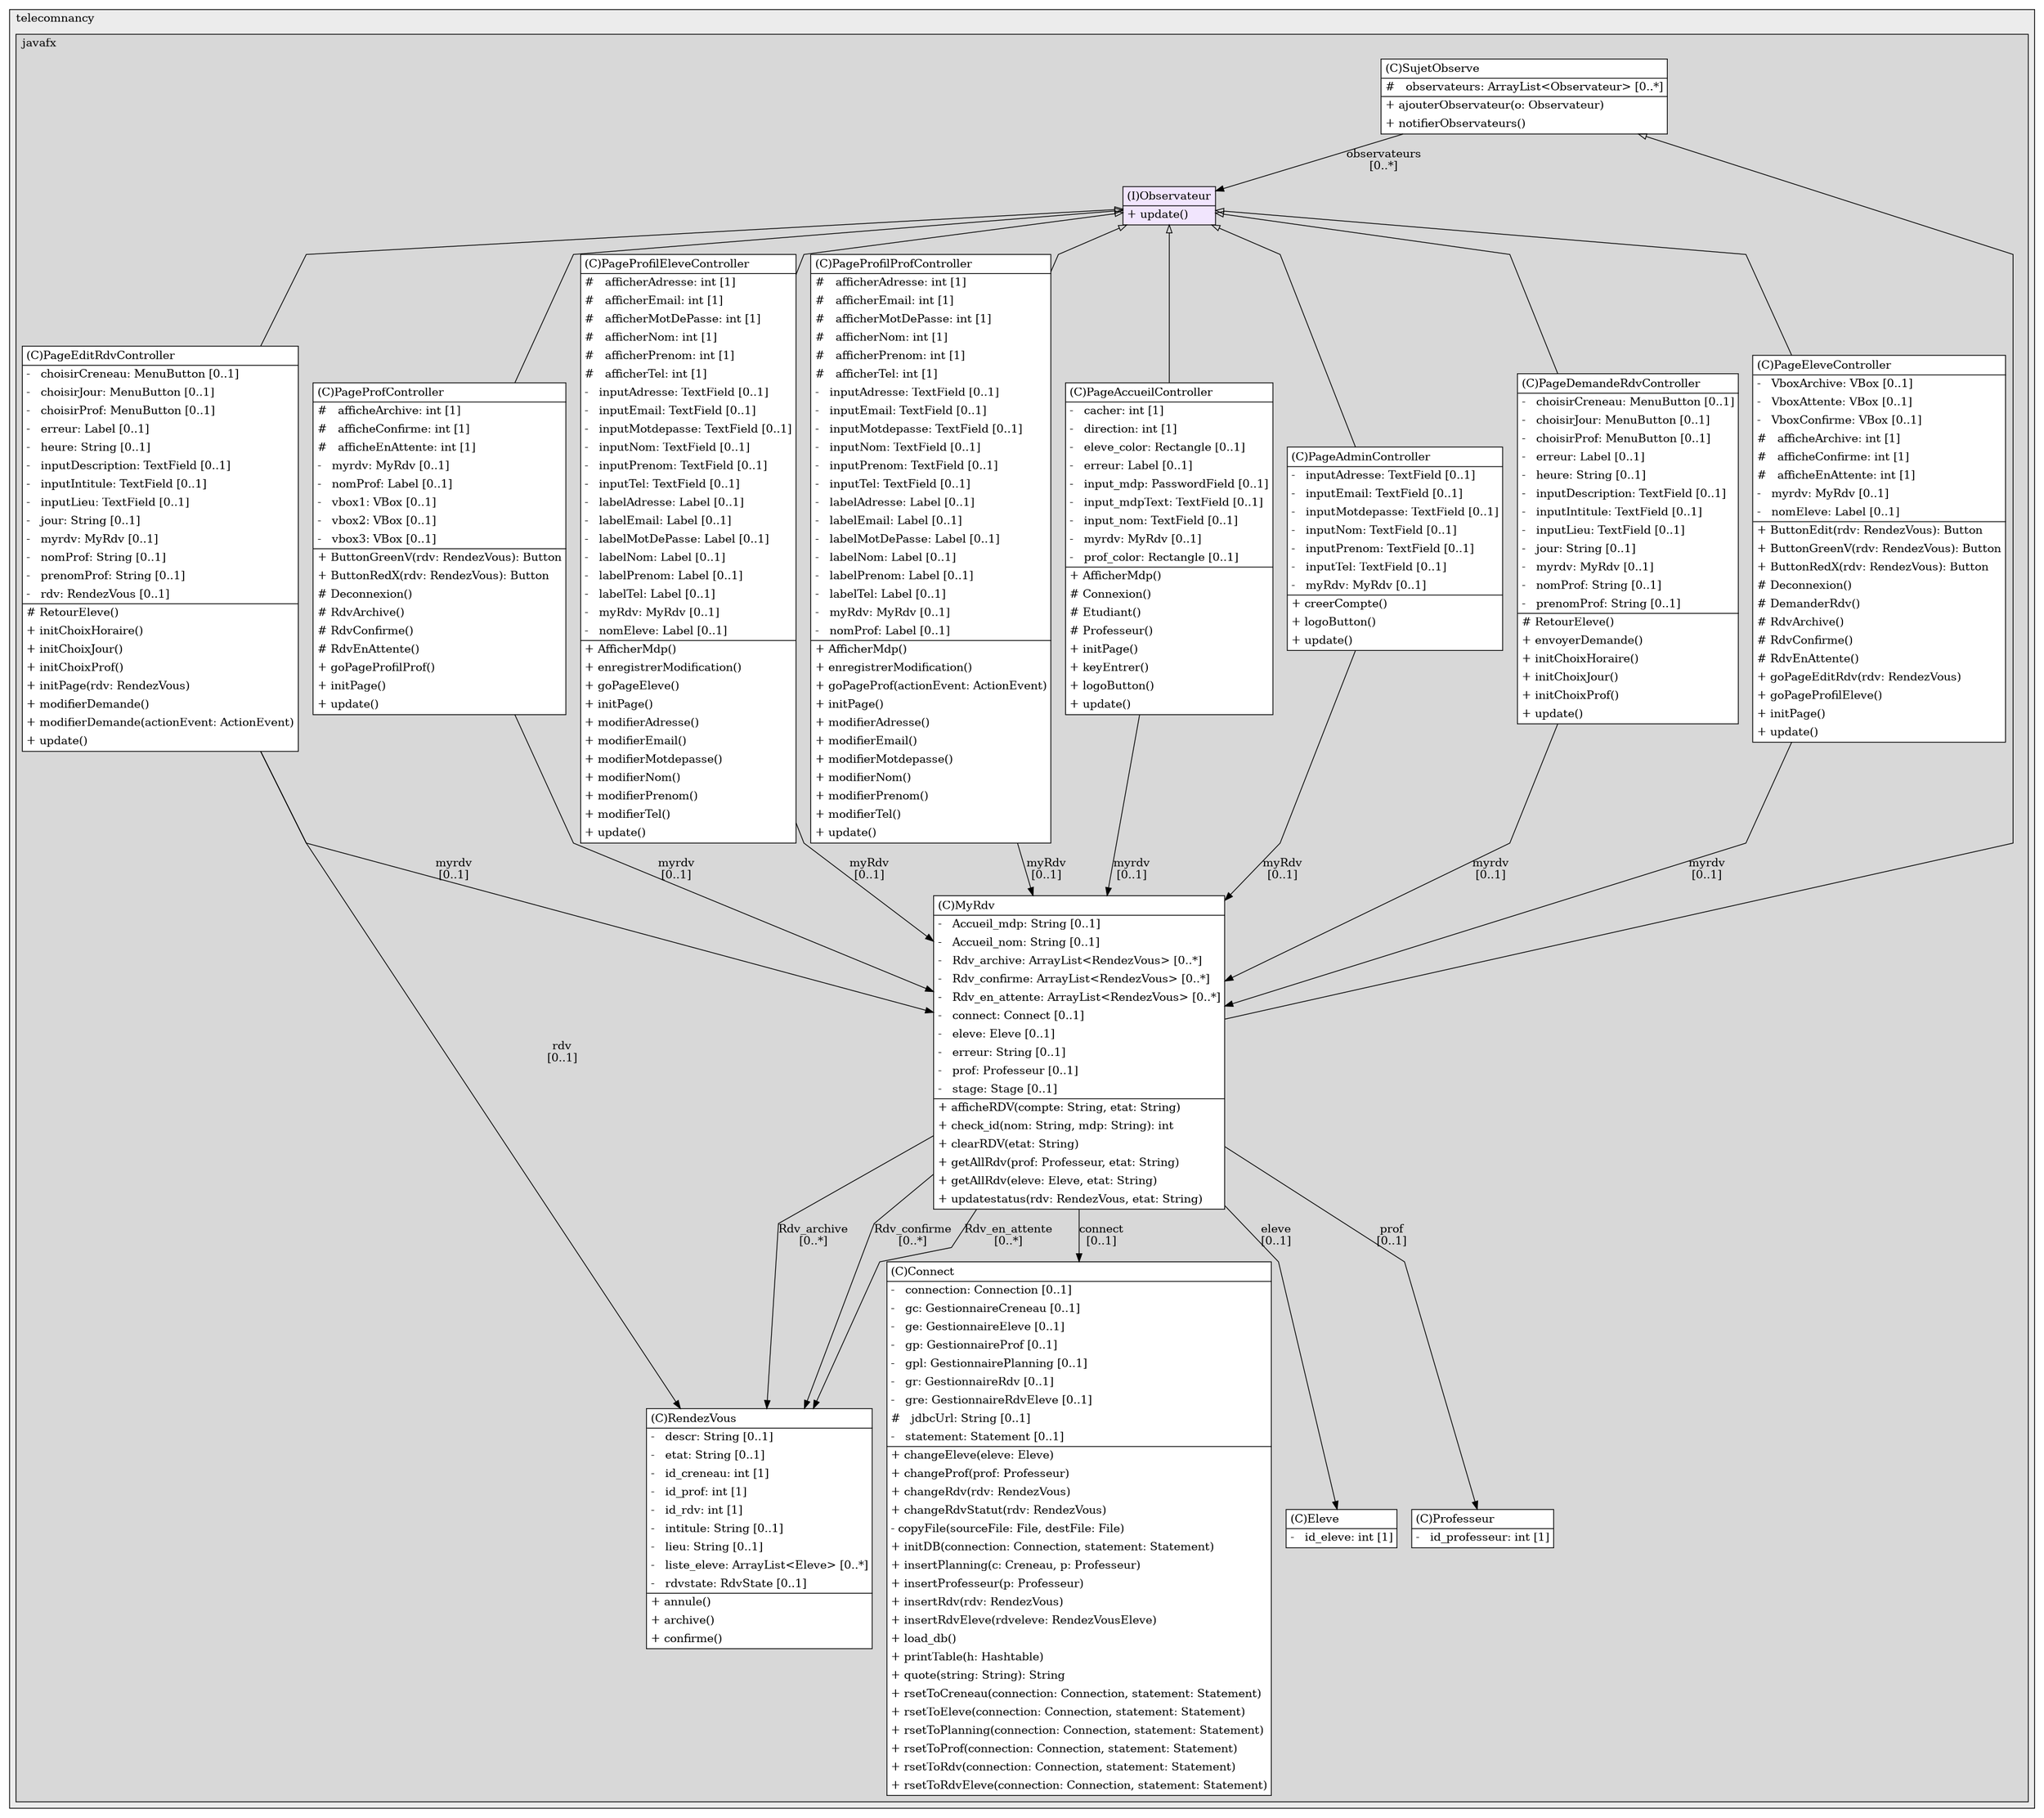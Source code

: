 @startuml

/' diagram meta data start
config=StructureConfiguration;
{
  "projectClassification": {
    "searchMode": "OpenProject", // OpenProject, AllProjects
    "includedProjects": "",
    "pathEndKeywords": "*.impl",
    "isClientPath": "",
    "isClientName": "",
    "isTestPath": "",
    "isTestName": "",
    "isMappingPath": "",
    "isMappingName": "",
    "isDataAccessPath": "",
    "isDataAccessName": "",
    "isDataStructurePath": "",
    "isDataStructureName": "",
    "isInterfaceStructuresPath": "",
    "isInterfaceStructuresName": "",
    "isEntryPointPath": "",
    "isEntryPointName": ""
  },
  "graphRestriction": {
    "classPackageExcludeFilter": "",
    "classPackageIncludeFilter": "",
    "classNameExcludeFilter": "",
    "classNameIncludeFilter": "",
    "methodNameExcludeFilter": "",
    "methodNameIncludeFilter": "",
    "removeByInheritance": "", // inheritance/annotation based filtering is done in a second step
    "removeByAnnotation": "",
    "removeByClassPackage": "", // cleanup the graph after inheritance/annotation based filtering is done
    "removeByClassName": "",
    "cutMappings": false,
    "cutEnum": true,
    "cutTests": true,
    "cutClient": true,
    "cutDataAccess": true,
    "cutInterfaceStructures": true,
    "cutDataStructures": true,
    "cutGetterAndSetter": true,
    "cutConstructors": true
  },
  "graphTraversal": {
    "forwardDepth": 3,
    "backwardDepth": 3,
    "classPackageExcludeFilter": "",
    "classPackageIncludeFilter": "",
    "classNameExcludeFilter": "",
    "classNameIncludeFilter": "",
    "methodNameExcludeFilter": "",
    "methodNameIncludeFilter": "",
    "hideMappings": false,
    "hideDataStructures": false,
    "hidePrivateMethods": true,
    "hideInterfaceCalls": true, // indirection: implementation -> interface (is hidden) -> implementation
    "onlyShowApplicationEntryPoints": false // root node is included
  },
  "details": {
    "aggregation": "GroupByClass", // ByClass, GroupByClass, None
    "showClassGenericTypes": true,
    "showMethods": true,
    "showMethodParameterNames": true,
    "showMethodParameterTypes": true,
    "showMethodReturnType": true,
    "showPackageLevels": 2,
    "showDetailedClassStructure": true
  },
  "rootClass": "eu.telecomnancy.javafx.Observateur.Observateur"
}
diagram meta data end '/



digraph g {
    rankdir="TB"
    splines=polyline
    

'nodes 
subgraph cluster_1529275494 { 
   	label=telecomnancy
	labeljust=l
	fillcolor="#ececec"
	style=filled
   
   subgraph cluster_1577443144 { 
   	label=javafx
	labeljust=l
	fillcolor="#d8d8d8"
	style=filled
   
   Connect68344481[
	label=<<TABLE BORDER="1" CELLBORDER="0" CELLPADDING="4" CELLSPACING="0">
<TR><TD ALIGN="LEFT" >(C)Connect</TD></TR>
<HR/>
<TR><TD ALIGN="LEFT" >-   connection: Connection [0..1]</TD></TR>
<TR><TD ALIGN="LEFT" >-   gc: GestionnaireCreneau [0..1]</TD></TR>
<TR><TD ALIGN="LEFT" >-   ge: GestionnaireEleve [0..1]</TD></TR>
<TR><TD ALIGN="LEFT" >-   gp: GestionnaireProf [0..1]</TD></TR>
<TR><TD ALIGN="LEFT" >-   gpl: GestionnairePlanning [0..1]</TD></TR>
<TR><TD ALIGN="LEFT" >-   gr: GestionnaireRdv [0..1]</TD></TR>
<TR><TD ALIGN="LEFT" >-   gre: GestionnaireRdvEleve [0..1]</TD></TR>
<TR><TD ALIGN="LEFT" >#   jdbcUrl: String [0..1]</TD></TR>
<TR><TD ALIGN="LEFT" >-   statement: Statement [0..1]</TD></TR>
<HR/>
<TR><TD ALIGN="LEFT" >+ changeEleve(eleve: Eleve)</TD></TR>
<TR><TD ALIGN="LEFT" >+ changeProf(prof: Professeur)</TD></TR>
<TR><TD ALIGN="LEFT" >+ changeRdv(rdv: RendezVous)</TD></TR>
<TR><TD ALIGN="LEFT" >+ changeRdvStatut(rdv: RendezVous)</TD></TR>
<TR><TD ALIGN="LEFT" >- copyFile(sourceFile: File, destFile: File)</TD></TR>
<TR><TD ALIGN="LEFT" >+ initDB(connection: Connection, statement: Statement)</TD></TR>
<TR><TD ALIGN="LEFT" >+ insertPlanning(c: Creneau, p: Professeur)</TD></TR>
<TR><TD ALIGN="LEFT" >+ insertProfesseur(p: Professeur)</TD></TR>
<TR><TD ALIGN="LEFT" >+ insertRdv(rdv: RendezVous)</TD></TR>
<TR><TD ALIGN="LEFT" >+ insertRdvEleve(rdveleve: RendezVousEleve)</TD></TR>
<TR><TD ALIGN="LEFT" >+ load_db()</TD></TR>
<TR><TD ALIGN="LEFT" >+ printTable(h: Hashtable)</TD></TR>
<TR><TD ALIGN="LEFT" >+ quote(string: String): String</TD></TR>
<TR><TD ALIGN="LEFT" >+ rsetToCreneau(connection: Connection, statement: Statement)</TD></TR>
<TR><TD ALIGN="LEFT" >+ rsetToEleve(connection: Connection, statement: Statement)</TD></TR>
<TR><TD ALIGN="LEFT" >+ rsetToPlanning(connection: Connection, statement: Statement)</TD></TR>
<TR><TD ALIGN="LEFT" >+ rsetToProf(connection: Connection, statement: Statement)</TD></TR>
<TR><TD ALIGN="LEFT" >+ rsetToRdv(connection: Connection, statement: Statement)</TD></TR>
<TR><TD ALIGN="LEFT" >+ rsetToRdvEleve(connection: Connection, statement: Statement)</TD></TR>
</TABLE>>
	style=filled
	margin=0
	shape=plaintext
	fillcolor="#FFFFFF"
];

Eleve117292252[
	label=<<TABLE BORDER="1" CELLBORDER="0" CELLPADDING="4" CELLSPACING="0">
<TR><TD ALIGN="LEFT" >(C)Eleve</TD></TR>
<HR/>
<TR><TD ALIGN="LEFT" >-   id_eleve: int [1]</TD></TR>
</TABLE>>
	style=filled
	margin=0
	shape=plaintext
	fillcolor="#FFFFFF"
];

MyRdv1390915909[
	label=<<TABLE BORDER="1" CELLBORDER="0" CELLPADDING="4" CELLSPACING="0">
<TR><TD ALIGN="LEFT" >(C)MyRdv</TD></TR>
<HR/>
<TR><TD ALIGN="LEFT" >-   Accueil_mdp: String [0..1]</TD></TR>
<TR><TD ALIGN="LEFT" >-   Accueil_nom: String [0..1]</TD></TR>
<TR><TD ALIGN="LEFT" >-   Rdv_archive: ArrayList&lt;RendezVous&gt; [0..*]</TD></TR>
<TR><TD ALIGN="LEFT" >-   Rdv_confirme: ArrayList&lt;RendezVous&gt; [0..*]</TD></TR>
<TR><TD ALIGN="LEFT" >-   Rdv_en_attente: ArrayList&lt;RendezVous&gt; [0..*]</TD></TR>
<TR><TD ALIGN="LEFT" >-   connect: Connect [0..1]</TD></TR>
<TR><TD ALIGN="LEFT" >-   eleve: Eleve [0..1]</TD></TR>
<TR><TD ALIGN="LEFT" >-   erreur: String [0..1]</TD></TR>
<TR><TD ALIGN="LEFT" >-   prof: Professeur [0..1]</TD></TR>
<TR><TD ALIGN="LEFT" >-   stage: Stage [0..1]</TD></TR>
<HR/>
<TR><TD ALIGN="LEFT" >+ afficheRDV(compte: String, etat: String)</TD></TR>
<TR><TD ALIGN="LEFT" >+ check_id(nom: String, mdp: String): int</TD></TR>
<TR><TD ALIGN="LEFT" >+ clearRDV(etat: String)</TD></TR>
<TR><TD ALIGN="LEFT" >+ getAllRdv(prof: Professeur, etat: String)</TD></TR>
<TR><TD ALIGN="LEFT" >+ getAllRdv(eleve: Eleve, etat: String)</TD></TR>
<TR><TD ALIGN="LEFT" >+ updatestatus(rdv: RendezVous, etat: String)</TD></TR>
</TABLE>>
	style=filled
	margin=0
	shape=plaintext
	fillcolor="#FFFFFF"
];

Observateur1669979422[
	label=<<TABLE BORDER="1" CELLBORDER="0" CELLPADDING="4" CELLSPACING="0">
<TR><TD ALIGN="LEFT" >(I)Observateur</TD></TR>
<HR/>
<TR><TD ALIGN="LEFT" >+ update()</TD></TR>
</TABLE>>
	style=filled
	margin=0
	shape=plaintext
	fillcolor="#F1E5FD"
];

PageAccueilController1829495040[
	label=<<TABLE BORDER="1" CELLBORDER="0" CELLPADDING="4" CELLSPACING="0">
<TR><TD ALIGN="LEFT" >(C)PageAccueilController</TD></TR>
<HR/>
<TR><TD ALIGN="LEFT" >-   cacher: int [1]</TD></TR>
<TR><TD ALIGN="LEFT" >-   direction: int [1]</TD></TR>
<TR><TD ALIGN="LEFT" >-   eleve_color: Rectangle [0..1]</TD></TR>
<TR><TD ALIGN="LEFT" >-   erreur: Label [0..1]</TD></TR>
<TR><TD ALIGN="LEFT" >-   input_mdp: PasswordField [0..1]</TD></TR>
<TR><TD ALIGN="LEFT" >-   input_mdpText: TextField [0..1]</TD></TR>
<TR><TD ALIGN="LEFT" >-   input_nom: TextField [0..1]</TD></TR>
<TR><TD ALIGN="LEFT" >-   myrdv: MyRdv [0..1]</TD></TR>
<TR><TD ALIGN="LEFT" >-   prof_color: Rectangle [0..1]</TD></TR>
<HR/>
<TR><TD ALIGN="LEFT" >+ AfficherMdp()</TD></TR>
<TR><TD ALIGN="LEFT" ># Connexion()</TD></TR>
<TR><TD ALIGN="LEFT" ># Etudiant()</TD></TR>
<TR><TD ALIGN="LEFT" ># Professeur()</TD></TR>
<TR><TD ALIGN="LEFT" >+ initPage()</TD></TR>
<TR><TD ALIGN="LEFT" >+ keyEntrer()</TD></TR>
<TR><TD ALIGN="LEFT" >+ logoButton()</TD></TR>
<TR><TD ALIGN="LEFT" >+ update()</TD></TR>
</TABLE>>
	style=filled
	margin=0
	shape=plaintext
	fillcolor="#FFFFFF"
];

PageAdminController1829495040[
	label=<<TABLE BORDER="1" CELLBORDER="0" CELLPADDING="4" CELLSPACING="0">
<TR><TD ALIGN="LEFT" >(C)PageAdminController</TD></TR>
<HR/>
<TR><TD ALIGN="LEFT" >-   inputAdresse: TextField [0..1]</TD></TR>
<TR><TD ALIGN="LEFT" >-   inputEmail: TextField [0..1]</TD></TR>
<TR><TD ALIGN="LEFT" >-   inputMotdepasse: TextField [0..1]</TD></TR>
<TR><TD ALIGN="LEFT" >-   inputNom: TextField [0..1]</TD></TR>
<TR><TD ALIGN="LEFT" >-   inputPrenom: TextField [0..1]</TD></TR>
<TR><TD ALIGN="LEFT" >-   inputTel: TextField [0..1]</TD></TR>
<TR><TD ALIGN="LEFT" >-   myRdv: MyRdv [0..1]</TD></TR>
<HR/>
<TR><TD ALIGN="LEFT" >+ creerCompte()</TD></TR>
<TR><TD ALIGN="LEFT" >+ logoButton()</TD></TR>
<TR><TD ALIGN="LEFT" >+ update()</TD></TR>
</TABLE>>
	style=filled
	margin=0
	shape=plaintext
	fillcolor="#FFFFFF"
];

PageDemandeRdvController1829495040[
	label=<<TABLE BORDER="1" CELLBORDER="0" CELLPADDING="4" CELLSPACING="0">
<TR><TD ALIGN="LEFT" >(C)PageDemandeRdvController</TD></TR>
<HR/>
<TR><TD ALIGN="LEFT" >-   choisirCreneau: MenuButton [0..1]</TD></TR>
<TR><TD ALIGN="LEFT" >-   choisirJour: MenuButton [0..1]</TD></TR>
<TR><TD ALIGN="LEFT" >-   choisirProf: MenuButton [0..1]</TD></TR>
<TR><TD ALIGN="LEFT" >-   erreur: Label [0..1]</TD></TR>
<TR><TD ALIGN="LEFT" >-   heure: String [0..1]</TD></TR>
<TR><TD ALIGN="LEFT" >-   inputDescription: TextField [0..1]</TD></TR>
<TR><TD ALIGN="LEFT" >-   inputIntitule: TextField [0..1]</TD></TR>
<TR><TD ALIGN="LEFT" >-   inputLieu: TextField [0..1]</TD></TR>
<TR><TD ALIGN="LEFT" >-   jour: String [0..1]</TD></TR>
<TR><TD ALIGN="LEFT" >-   myrdv: MyRdv [0..1]</TD></TR>
<TR><TD ALIGN="LEFT" >-   nomProf: String [0..1]</TD></TR>
<TR><TD ALIGN="LEFT" >-   prenomProf: String [0..1]</TD></TR>
<HR/>
<TR><TD ALIGN="LEFT" ># RetourEleve()</TD></TR>
<TR><TD ALIGN="LEFT" >+ envoyerDemande()</TD></TR>
<TR><TD ALIGN="LEFT" >+ initChoixHoraire()</TD></TR>
<TR><TD ALIGN="LEFT" >+ initChoixJour()</TD></TR>
<TR><TD ALIGN="LEFT" >+ initChoixProf()</TD></TR>
<TR><TD ALIGN="LEFT" >+ update()</TD></TR>
</TABLE>>
	style=filled
	margin=0
	shape=plaintext
	fillcolor="#FFFFFF"
];

PageEditRdvController1829495040[
	label=<<TABLE BORDER="1" CELLBORDER="0" CELLPADDING="4" CELLSPACING="0">
<TR><TD ALIGN="LEFT" >(C)PageEditRdvController</TD></TR>
<HR/>
<TR><TD ALIGN="LEFT" >-   choisirCreneau: MenuButton [0..1]</TD></TR>
<TR><TD ALIGN="LEFT" >-   choisirJour: MenuButton [0..1]</TD></TR>
<TR><TD ALIGN="LEFT" >-   choisirProf: MenuButton [0..1]</TD></TR>
<TR><TD ALIGN="LEFT" >-   erreur: Label [0..1]</TD></TR>
<TR><TD ALIGN="LEFT" >-   heure: String [0..1]</TD></TR>
<TR><TD ALIGN="LEFT" >-   inputDescription: TextField [0..1]</TD></TR>
<TR><TD ALIGN="LEFT" >-   inputIntitule: TextField [0..1]</TD></TR>
<TR><TD ALIGN="LEFT" >-   inputLieu: TextField [0..1]</TD></TR>
<TR><TD ALIGN="LEFT" >-   jour: String [0..1]</TD></TR>
<TR><TD ALIGN="LEFT" >-   myrdv: MyRdv [0..1]</TD></TR>
<TR><TD ALIGN="LEFT" >-   nomProf: String [0..1]</TD></TR>
<TR><TD ALIGN="LEFT" >-   prenomProf: String [0..1]</TD></TR>
<TR><TD ALIGN="LEFT" >-   rdv: RendezVous [0..1]</TD></TR>
<HR/>
<TR><TD ALIGN="LEFT" ># RetourEleve()</TD></TR>
<TR><TD ALIGN="LEFT" >+ initChoixHoraire()</TD></TR>
<TR><TD ALIGN="LEFT" >+ initChoixJour()</TD></TR>
<TR><TD ALIGN="LEFT" >+ initChoixProf()</TD></TR>
<TR><TD ALIGN="LEFT" >+ initPage(rdv: RendezVous)</TD></TR>
<TR><TD ALIGN="LEFT" >+ modifierDemande()</TD></TR>
<TR><TD ALIGN="LEFT" >+ modifierDemande(actionEvent: ActionEvent)</TD></TR>
<TR><TD ALIGN="LEFT" >+ update()</TD></TR>
</TABLE>>
	style=filled
	margin=0
	shape=plaintext
	fillcolor="#FFFFFF"
];

PageEleveController1829495040[
	label=<<TABLE BORDER="1" CELLBORDER="0" CELLPADDING="4" CELLSPACING="0">
<TR><TD ALIGN="LEFT" >(C)PageEleveController</TD></TR>
<HR/>
<TR><TD ALIGN="LEFT" >-   VboxArchive: VBox [0..1]</TD></TR>
<TR><TD ALIGN="LEFT" >-   VboxAttente: VBox [0..1]</TD></TR>
<TR><TD ALIGN="LEFT" >-   VboxConfirme: VBox [0..1]</TD></TR>
<TR><TD ALIGN="LEFT" >#   afficheArchive: int [1]</TD></TR>
<TR><TD ALIGN="LEFT" >#   afficheConfirme: int [1]</TD></TR>
<TR><TD ALIGN="LEFT" >#   afficheEnAttente: int [1]</TD></TR>
<TR><TD ALIGN="LEFT" >-   myrdv: MyRdv [0..1]</TD></TR>
<TR><TD ALIGN="LEFT" >-   nomEleve: Label [0..1]</TD></TR>
<HR/>
<TR><TD ALIGN="LEFT" >+ ButtonEdit(rdv: RendezVous): Button</TD></TR>
<TR><TD ALIGN="LEFT" >+ ButtonGreenV(rdv: RendezVous): Button</TD></TR>
<TR><TD ALIGN="LEFT" >+ ButtonRedX(rdv: RendezVous): Button</TD></TR>
<TR><TD ALIGN="LEFT" ># Deconnexion()</TD></TR>
<TR><TD ALIGN="LEFT" ># DemanderRdv()</TD></TR>
<TR><TD ALIGN="LEFT" ># RdvArchive()</TD></TR>
<TR><TD ALIGN="LEFT" ># RdvConfirme()</TD></TR>
<TR><TD ALIGN="LEFT" ># RdvEnAttente()</TD></TR>
<TR><TD ALIGN="LEFT" >+ goPageEditRdv(rdv: RendezVous)</TD></TR>
<TR><TD ALIGN="LEFT" >+ goPageProfilEleve()</TD></TR>
<TR><TD ALIGN="LEFT" >+ initPage()</TD></TR>
<TR><TD ALIGN="LEFT" >+ update()</TD></TR>
</TABLE>>
	style=filled
	margin=0
	shape=plaintext
	fillcolor="#FFFFFF"
];

PageProfController1829495040[
	label=<<TABLE BORDER="1" CELLBORDER="0" CELLPADDING="4" CELLSPACING="0">
<TR><TD ALIGN="LEFT" >(C)PageProfController</TD></TR>
<HR/>
<TR><TD ALIGN="LEFT" >#   afficheArchive: int [1]</TD></TR>
<TR><TD ALIGN="LEFT" >#   afficheConfirme: int [1]</TD></TR>
<TR><TD ALIGN="LEFT" >#   afficheEnAttente: int [1]</TD></TR>
<TR><TD ALIGN="LEFT" >-   myrdv: MyRdv [0..1]</TD></TR>
<TR><TD ALIGN="LEFT" >-   nomProf: Label [0..1]</TD></TR>
<TR><TD ALIGN="LEFT" >-   vbox1: VBox [0..1]</TD></TR>
<TR><TD ALIGN="LEFT" >-   vbox2: VBox [0..1]</TD></TR>
<TR><TD ALIGN="LEFT" >-   vbox3: VBox [0..1]</TD></TR>
<HR/>
<TR><TD ALIGN="LEFT" >+ ButtonGreenV(rdv: RendezVous): Button</TD></TR>
<TR><TD ALIGN="LEFT" >+ ButtonRedX(rdv: RendezVous): Button</TD></TR>
<TR><TD ALIGN="LEFT" ># Deconnexion()</TD></TR>
<TR><TD ALIGN="LEFT" ># RdvArchive()</TD></TR>
<TR><TD ALIGN="LEFT" ># RdvConfirme()</TD></TR>
<TR><TD ALIGN="LEFT" ># RdvEnAttente()</TD></TR>
<TR><TD ALIGN="LEFT" >+ goPageProfilProf()</TD></TR>
<TR><TD ALIGN="LEFT" >+ initPage()</TD></TR>
<TR><TD ALIGN="LEFT" >+ update()</TD></TR>
</TABLE>>
	style=filled
	margin=0
	shape=plaintext
	fillcolor="#FFFFFF"
];

PageProfilEleveController1829495040[
	label=<<TABLE BORDER="1" CELLBORDER="0" CELLPADDING="4" CELLSPACING="0">
<TR><TD ALIGN="LEFT" >(C)PageProfilEleveController</TD></TR>
<HR/>
<TR><TD ALIGN="LEFT" >#   afficherAdresse: int [1]</TD></TR>
<TR><TD ALIGN="LEFT" >#   afficherEmail: int [1]</TD></TR>
<TR><TD ALIGN="LEFT" >#   afficherMotDePasse: int [1]</TD></TR>
<TR><TD ALIGN="LEFT" >#   afficherNom: int [1]</TD></TR>
<TR><TD ALIGN="LEFT" >#   afficherPrenom: int [1]</TD></TR>
<TR><TD ALIGN="LEFT" >#   afficherTel: int [1]</TD></TR>
<TR><TD ALIGN="LEFT" >-   inputAdresse: TextField [0..1]</TD></TR>
<TR><TD ALIGN="LEFT" >-   inputEmail: TextField [0..1]</TD></TR>
<TR><TD ALIGN="LEFT" >-   inputMotdepasse: TextField [0..1]</TD></TR>
<TR><TD ALIGN="LEFT" >-   inputNom: TextField [0..1]</TD></TR>
<TR><TD ALIGN="LEFT" >-   inputPrenom: TextField [0..1]</TD></TR>
<TR><TD ALIGN="LEFT" >-   inputTel: TextField [0..1]</TD></TR>
<TR><TD ALIGN="LEFT" >-   labelAdresse: Label [0..1]</TD></TR>
<TR><TD ALIGN="LEFT" >-   labelEmail: Label [0..1]</TD></TR>
<TR><TD ALIGN="LEFT" >-   labelMotDePasse: Label [0..1]</TD></TR>
<TR><TD ALIGN="LEFT" >-   labelNom: Label [0..1]</TD></TR>
<TR><TD ALIGN="LEFT" >-   labelPrenom: Label [0..1]</TD></TR>
<TR><TD ALIGN="LEFT" >-   labelTel: Label [0..1]</TD></TR>
<TR><TD ALIGN="LEFT" >-   myRdv: MyRdv [0..1]</TD></TR>
<TR><TD ALIGN="LEFT" >-   nomEleve: Label [0..1]</TD></TR>
<HR/>
<TR><TD ALIGN="LEFT" >+ AfficherMdp()</TD></TR>
<TR><TD ALIGN="LEFT" >+ enregistrerModification()</TD></TR>
<TR><TD ALIGN="LEFT" >+ goPageEleve()</TD></TR>
<TR><TD ALIGN="LEFT" >+ initPage()</TD></TR>
<TR><TD ALIGN="LEFT" >+ modifierAdresse()</TD></TR>
<TR><TD ALIGN="LEFT" >+ modifierEmail()</TD></TR>
<TR><TD ALIGN="LEFT" >+ modifierMotdepasse()</TD></TR>
<TR><TD ALIGN="LEFT" >+ modifierNom()</TD></TR>
<TR><TD ALIGN="LEFT" >+ modifierPrenom()</TD></TR>
<TR><TD ALIGN="LEFT" >+ modifierTel()</TD></TR>
<TR><TD ALIGN="LEFT" >+ update()</TD></TR>
</TABLE>>
	style=filled
	margin=0
	shape=plaintext
	fillcolor="#FFFFFF"
];

PageProfilProfController1829495040[
	label=<<TABLE BORDER="1" CELLBORDER="0" CELLPADDING="4" CELLSPACING="0">
<TR><TD ALIGN="LEFT" >(C)PageProfilProfController</TD></TR>
<HR/>
<TR><TD ALIGN="LEFT" >#   afficherAdresse: int [1]</TD></TR>
<TR><TD ALIGN="LEFT" >#   afficherEmail: int [1]</TD></TR>
<TR><TD ALIGN="LEFT" >#   afficherMotDePasse: int [1]</TD></TR>
<TR><TD ALIGN="LEFT" >#   afficherNom: int [1]</TD></TR>
<TR><TD ALIGN="LEFT" >#   afficherPrenom: int [1]</TD></TR>
<TR><TD ALIGN="LEFT" >#   afficherTel: int [1]</TD></TR>
<TR><TD ALIGN="LEFT" >-   inputAdresse: TextField [0..1]</TD></TR>
<TR><TD ALIGN="LEFT" >-   inputEmail: TextField [0..1]</TD></TR>
<TR><TD ALIGN="LEFT" >-   inputMotdepasse: TextField [0..1]</TD></TR>
<TR><TD ALIGN="LEFT" >-   inputNom: TextField [0..1]</TD></TR>
<TR><TD ALIGN="LEFT" >-   inputPrenom: TextField [0..1]</TD></TR>
<TR><TD ALIGN="LEFT" >-   inputTel: TextField [0..1]</TD></TR>
<TR><TD ALIGN="LEFT" >-   labelAdresse: Label [0..1]</TD></TR>
<TR><TD ALIGN="LEFT" >-   labelEmail: Label [0..1]</TD></TR>
<TR><TD ALIGN="LEFT" >-   labelMotDePasse: Label [0..1]</TD></TR>
<TR><TD ALIGN="LEFT" >-   labelNom: Label [0..1]</TD></TR>
<TR><TD ALIGN="LEFT" >-   labelPrenom: Label [0..1]</TD></TR>
<TR><TD ALIGN="LEFT" >-   labelTel: Label [0..1]</TD></TR>
<TR><TD ALIGN="LEFT" >-   myRdv: MyRdv [0..1]</TD></TR>
<TR><TD ALIGN="LEFT" >-   nomProf: Label [0..1]</TD></TR>
<HR/>
<TR><TD ALIGN="LEFT" >+ AfficherMdp()</TD></TR>
<TR><TD ALIGN="LEFT" >+ enregistrerModification()</TD></TR>
<TR><TD ALIGN="LEFT" >+ goPageProf(actionEvent: ActionEvent)</TD></TR>
<TR><TD ALIGN="LEFT" >+ initPage()</TD></TR>
<TR><TD ALIGN="LEFT" >+ modifierAdresse()</TD></TR>
<TR><TD ALIGN="LEFT" >+ modifierEmail()</TD></TR>
<TR><TD ALIGN="LEFT" >+ modifierMotdepasse()</TD></TR>
<TR><TD ALIGN="LEFT" >+ modifierNom()</TD></TR>
<TR><TD ALIGN="LEFT" >+ modifierPrenom()</TD></TR>
<TR><TD ALIGN="LEFT" >+ modifierTel()</TD></TR>
<TR><TD ALIGN="LEFT" >+ update()</TD></TR>
</TABLE>>
	style=filled
	margin=0
	shape=plaintext
	fillcolor="#FFFFFF"
];

Professeur117292252[
	label=<<TABLE BORDER="1" CELLBORDER="0" CELLPADDING="4" CELLSPACING="0">
<TR><TD ALIGN="LEFT" >(C)Professeur</TD></TR>
<HR/>
<TR><TD ALIGN="LEFT" >-   id_professeur: int [1]</TD></TR>
</TABLE>>
	style=filled
	margin=0
	shape=plaintext
	fillcolor="#FFFFFF"
];

RendezVous1960557152[
	label=<<TABLE BORDER="1" CELLBORDER="0" CELLPADDING="4" CELLSPACING="0">
<TR><TD ALIGN="LEFT" >(C)RendezVous</TD></TR>
<HR/>
<TR><TD ALIGN="LEFT" >-   descr: String [0..1]</TD></TR>
<TR><TD ALIGN="LEFT" >-   etat: String [0..1]</TD></TR>
<TR><TD ALIGN="LEFT" >-   id_creneau: int [1]</TD></TR>
<TR><TD ALIGN="LEFT" >-   id_prof: int [1]</TD></TR>
<TR><TD ALIGN="LEFT" >-   id_rdv: int [1]</TD></TR>
<TR><TD ALIGN="LEFT" >-   intitule: String [0..1]</TD></TR>
<TR><TD ALIGN="LEFT" >-   lieu: String [0..1]</TD></TR>
<TR><TD ALIGN="LEFT" >-   liste_eleve: ArrayList&lt;Eleve&gt; [0..*]</TD></TR>
<TR><TD ALIGN="LEFT" >-   rdvstate: RdvState [0..1]</TD></TR>
<HR/>
<TR><TD ALIGN="LEFT" >+ annule()</TD></TR>
<TR><TD ALIGN="LEFT" >+ archive()</TD></TR>
<TR><TD ALIGN="LEFT" >+ confirme()</TD></TR>
</TABLE>>
	style=filled
	margin=0
	shape=plaintext
	fillcolor="#FFFFFF"
];

SujetObserve1669979422[
	label=<<TABLE BORDER="1" CELLBORDER="0" CELLPADDING="4" CELLSPACING="0">
<TR><TD ALIGN="LEFT" >(C)SujetObserve</TD></TR>
<HR/>
<TR><TD ALIGN="LEFT" >#   observateurs: ArrayList&lt;Observateur&gt; [0..*]</TD></TR>
<HR/>
<TR><TD ALIGN="LEFT" >+ ajouterObservateur(o: Observateur)</TD></TR>
<TR><TD ALIGN="LEFT" >+ notifierObservateurs()</TD></TR>
</TABLE>>
	style=filled
	margin=0
	shape=plaintext
	fillcolor="#FFFFFF"
];
} 
} 

'edges    
MyRdv1390915909 -> Connect68344481[label="connect
[0..1]"];
MyRdv1390915909 -> Eleve117292252[label="eleve
[0..1]"];
MyRdv1390915909 -> Professeur117292252[label="prof
[0..1]"];
MyRdv1390915909 -> RendezVous1960557152[label="Rdv_archive
[0..*]"];
MyRdv1390915909 -> RendezVous1960557152[label="Rdv_confirme
[0..*]"];
MyRdv1390915909 -> RendezVous1960557152[label="Rdv_en_attente
[0..*]"];
Observateur1669979422 -> PageAccueilController1829495040[arrowhead=none, arrowtail=empty, dir=both];
Observateur1669979422 -> PageAdminController1829495040[arrowhead=none, arrowtail=empty, dir=both];
Observateur1669979422 -> PageDemandeRdvController1829495040[arrowhead=none, arrowtail=empty, dir=both];
Observateur1669979422 -> PageEditRdvController1829495040[arrowhead=none, arrowtail=empty, dir=both];
Observateur1669979422 -> PageEleveController1829495040[arrowhead=none, arrowtail=empty, dir=both];
Observateur1669979422 -> PageProfController1829495040[arrowhead=none, arrowtail=empty, dir=both];
Observateur1669979422 -> PageProfilEleveController1829495040[arrowhead=none, arrowtail=empty, dir=both];
Observateur1669979422 -> PageProfilProfController1829495040[arrowhead=none, arrowtail=empty, dir=both];
PageAccueilController1829495040 -> MyRdv1390915909[label="myrdv
[0..1]"];
PageAdminController1829495040 -> MyRdv1390915909[label="myRdv
[0..1]"];
PageDemandeRdvController1829495040 -> MyRdv1390915909[label="myrdv
[0..1]"];
PageEditRdvController1829495040 -> MyRdv1390915909[label="myrdv
[0..1]"];
PageEditRdvController1829495040 -> RendezVous1960557152[label="rdv
[0..1]"];
PageEleveController1829495040 -> MyRdv1390915909[label="myrdv
[0..1]"];
PageProfController1829495040 -> MyRdv1390915909[label="myrdv
[0..1]"];
PageProfilEleveController1829495040 -> MyRdv1390915909[label="myRdv
[0..1]"];
PageProfilProfController1829495040 -> MyRdv1390915909[label="myRdv
[0..1]"];
SujetObserve1669979422 -> MyRdv1390915909[arrowhead=none, arrowtail=empty, dir=both];
SujetObserve1669979422 -> Observateur1669979422[label="observateurs
[0..*]"];
    
}
@enduml